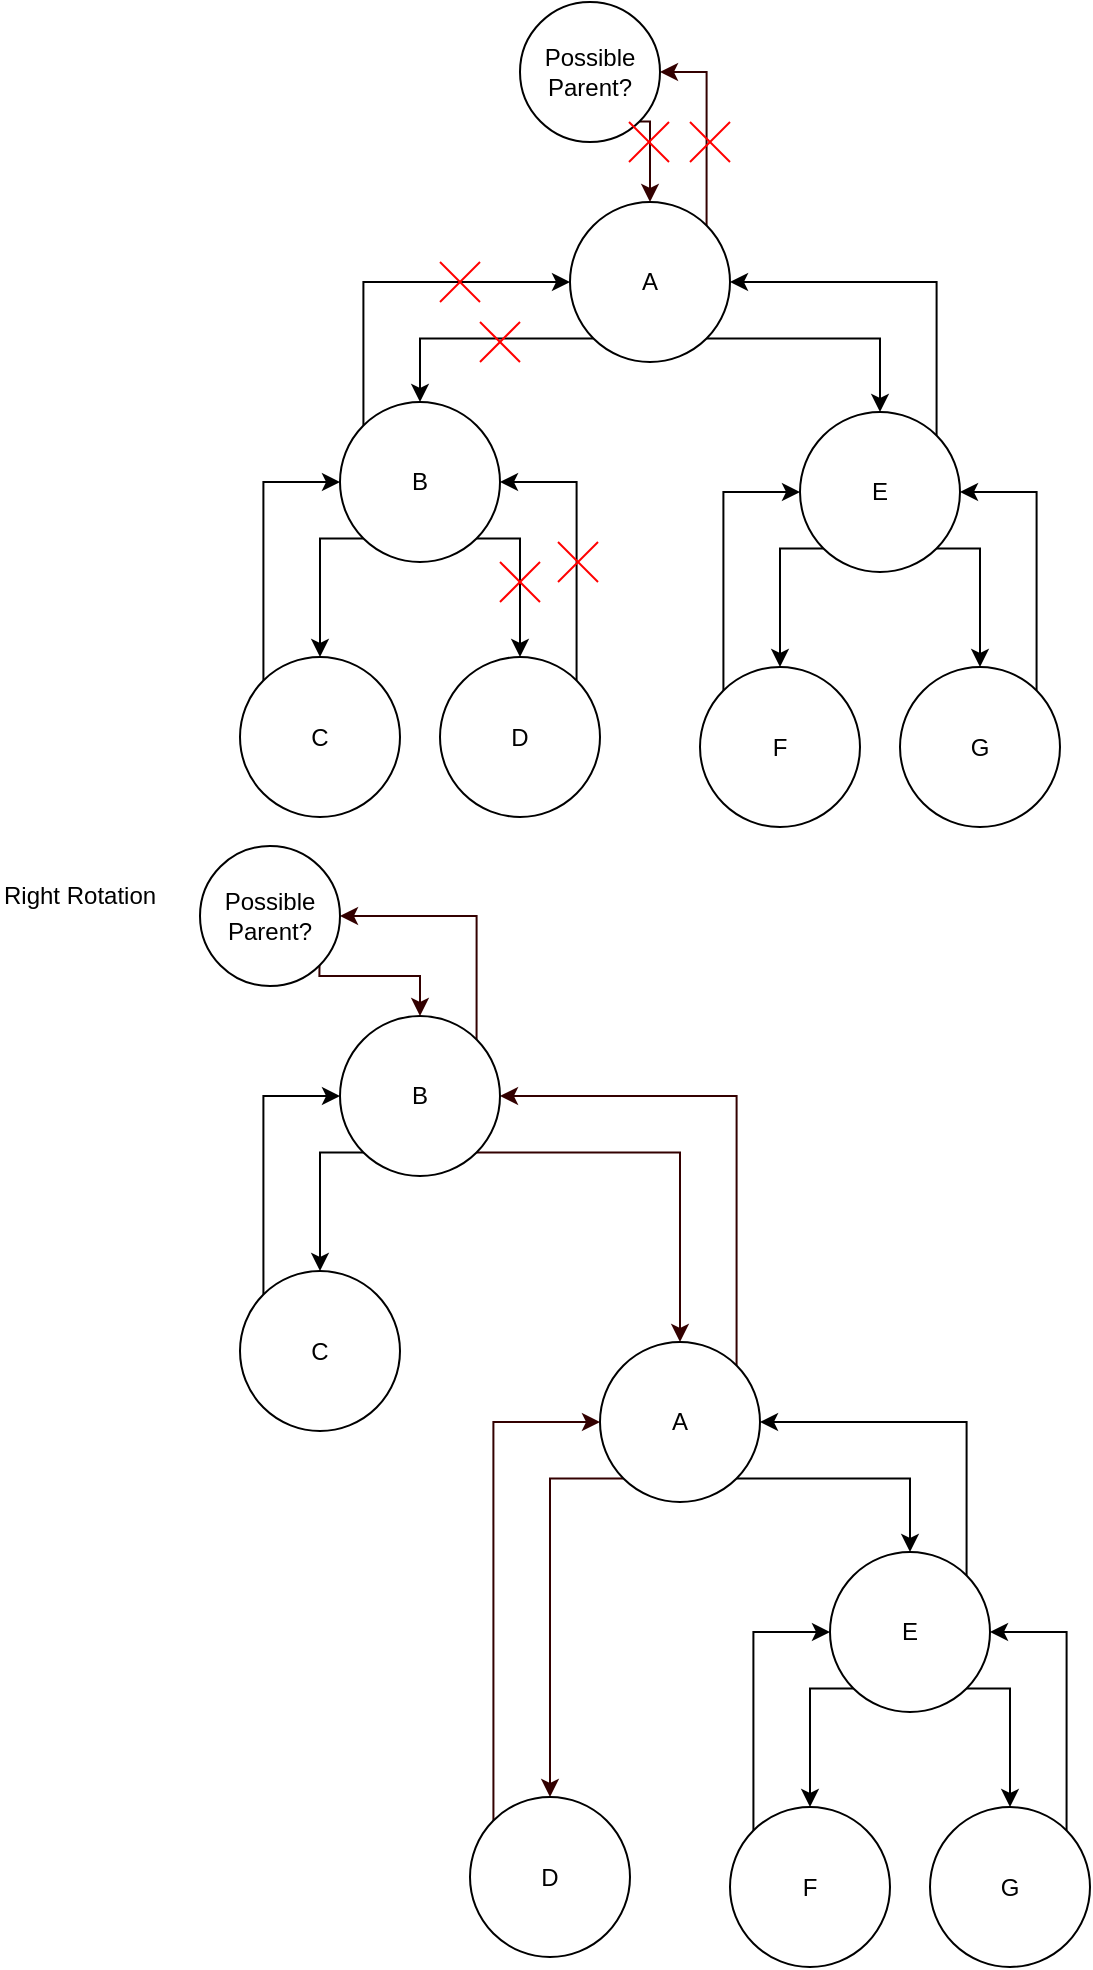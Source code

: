 <mxfile version="11.1.1" type="device"><diagram id="xknLiWps3pTUzkh1x13h" name="Page-1"><mxGraphModel dx="905" dy="673" grid="1" gridSize="10" guides="1" tooltips="1" connect="1" arrows="1" fold="1" page="1" pageScale="1" pageWidth="850" pageHeight="1100" math="0" shadow="0"><root><mxCell id="0"/><mxCell id="1" parent="0"/><mxCell id="N-n6vxoFDRAWtT88KYpM-11" style="edgeStyle=orthogonalEdgeStyle;rounded=0;orthogonalLoop=1;jettySize=auto;html=1;exitX=0;exitY=1;exitDx=0;exitDy=0;entryX=0.5;entryY=0;entryDx=0;entryDy=0;" edge="1" parent="1" source="N-n6vxoFDRAWtT88KYpM-1" target="N-n6vxoFDRAWtT88KYpM-2"><mxGeometry relative="1" as="geometry"/></mxCell><mxCell id="N-n6vxoFDRAWtT88KYpM-12" style="edgeStyle=orthogonalEdgeStyle;rounded=0;orthogonalLoop=1;jettySize=auto;html=1;exitX=1;exitY=1;exitDx=0;exitDy=0;entryX=0.5;entryY=0;entryDx=0;entryDy=0;" edge="1" parent="1" source="N-n6vxoFDRAWtT88KYpM-1" target="N-n6vxoFDRAWtT88KYpM-8"><mxGeometry relative="1" as="geometry"/></mxCell><mxCell id="N-n6vxoFDRAWtT88KYpM-41" style="edgeStyle=orthogonalEdgeStyle;rounded=0;orthogonalLoop=1;jettySize=auto;html=1;exitX=1;exitY=0;exitDx=0;exitDy=0;entryX=1;entryY=0.5;entryDx=0;entryDy=0;strokeColor=#330000;" edge="1" parent="1" source="N-n6vxoFDRAWtT88KYpM-1" target="N-n6vxoFDRAWtT88KYpM-39"><mxGeometry relative="1" as="geometry"/></mxCell><mxCell id="N-n6vxoFDRAWtT88KYpM-1" value="A" style="ellipse;whiteSpace=wrap;html=1;aspect=fixed;" vertex="1" parent="1"><mxGeometry x="385" y="210" width="80" height="80" as="geometry"/></mxCell><mxCell id="N-n6vxoFDRAWtT88KYpM-13" style="edgeStyle=orthogonalEdgeStyle;rounded=0;orthogonalLoop=1;jettySize=auto;html=1;exitX=1;exitY=1;exitDx=0;exitDy=0;entryX=0.5;entryY=0;entryDx=0;entryDy=0;" edge="1" parent="1" source="N-n6vxoFDRAWtT88KYpM-2" target="N-n6vxoFDRAWtT88KYpM-3"><mxGeometry relative="1" as="geometry"><Array as="points"><mxPoint x="360" y="378"/></Array></mxGeometry></mxCell><mxCell id="N-n6vxoFDRAWtT88KYpM-14" style="edgeStyle=orthogonalEdgeStyle;rounded=0;orthogonalLoop=1;jettySize=auto;html=1;exitX=0;exitY=1;exitDx=0;exitDy=0;entryX=0.5;entryY=0;entryDx=0;entryDy=0;" edge="1" parent="1" source="N-n6vxoFDRAWtT88KYpM-2" target="N-n6vxoFDRAWtT88KYpM-4"><mxGeometry relative="1" as="geometry"><Array as="points"><mxPoint x="260" y="378"/></Array></mxGeometry></mxCell><mxCell id="N-n6vxoFDRAWtT88KYpM-21" style="edgeStyle=orthogonalEdgeStyle;rounded=0;orthogonalLoop=1;jettySize=auto;html=1;exitX=0;exitY=0;exitDx=0;exitDy=0;entryX=0;entryY=0.5;entryDx=0;entryDy=0;" edge="1" parent="1" source="N-n6vxoFDRAWtT88KYpM-2" target="N-n6vxoFDRAWtT88KYpM-1"><mxGeometry relative="1" as="geometry"><Array as="points"><mxPoint x="282" y="250"/></Array></mxGeometry></mxCell><mxCell id="N-n6vxoFDRAWtT88KYpM-2" value="B" style="ellipse;whiteSpace=wrap;html=1;aspect=fixed;" vertex="1" parent="1"><mxGeometry x="270" y="310" width="80" height="80" as="geometry"/></mxCell><mxCell id="N-n6vxoFDRAWtT88KYpM-19" style="edgeStyle=orthogonalEdgeStyle;rounded=0;orthogonalLoop=1;jettySize=auto;html=1;exitX=1;exitY=0;exitDx=0;exitDy=0;entryX=1;entryY=0.5;entryDx=0;entryDy=0;" edge="1" parent="1" source="N-n6vxoFDRAWtT88KYpM-3" target="N-n6vxoFDRAWtT88KYpM-2"><mxGeometry relative="1" as="geometry"/></mxCell><mxCell id="N-n6vxoFDRAWtT88KYpM-3" value="D" style="ellipse;whiteSpace=wrap;html=1;aspect=fixed;" vertex="1" parent="1"><mxGeometry x="320" y="437.5" width="80" height="80" as="geometry"/></mxCell><mxCell id="N-n6vxoFDRAWtT88KYpM-20" style="edgeStyle=orthogonalEdgeStyle;rounded=0;orthogonalLoop=1;jettySize=auto;html=1;exitX=0;exitY=0;exitDx=0;exitDy=0;entryX=0;entryY=0.5;entryDx=0;entryDy=0;" edge="1" parent="1" source="N-n6vxoFDRAWtT88KYpM-4" target="N-n6vxoFDRAWtT88KYpM-2"><mxGeometry relative="1" as="geometry"/></mxCell><mxCell id="N-n6vxoFDRAWtT88KYpM-4" value="C" style="ellipse;whiteSpace=wrap;html=1;aspect=fixed;" vertex="1" parent="1"><mxGeometry x="220" y="437.5" width="80" height="80" as="geometry"/></mxCell><mxCell id="N-n6vxoFDRAWtT88KYpM-15" style="edgeStyle=orthogonalEdgeStyle;rounded=0;orthogonalLoop=1;jettySize=auto;html=1;exitX=0;exitY=1;exitDx=0;exitDy=0;entryX=0.5;entryY=0;entryDx=0;entryDy=0;" edge="1" parent="1" source="N-n6vxoFDRAWtT88KYpM-8" target="N-n6vxoFDRAWtT88KYpM-10"><mxGeometry relative="1" as="geometry"><Array as="points"><mxPoint x="490" y="383"/></Array></mxGeometry></mxCell><mxCell id="N-n6vxoFDRAWtT88KYpM-16" style="edgeStyle=orthogonalEdgeStyle;rounded=0;orthogonalLoop=1;jettySize=auto;html=1;exitX=1;exitY=1;exitDx=0;exitDy=0;entryX=0.5;entryY=0;entryDx=0;entryDy=0;" edge="1" parent="1" source="N-n6vxoFDRAWtT88KYpM-8" target="N-n6vxoFDRAWtT88KYpM-9"><mxGeometry relative="1" as="geometry"><Array as="points"><mxPoint x="590" y="383"/></Array></mxGeometry></mxCell><mxCell id="N-n6vxoFDRAWtT88KYpM-22" style="edgeStyle=orthogonalEdgeStyle;rounded=0;orthogonalLoop=1;jettySize=auto;html=1;exitX=1;exitY=0;exitDx=0;exitDy=0;entryX=1;entryY=0.5;entryDx=0;entryDy=0;" edge="1" parent="1" source="N-n6vxoFDRAWtT88KYpM-8" target="N-n6vxoFDRAWtT88KYpM-1"><mxGeometry relative="1" as="geometry"><Array as="points"><mxPoint x="568" y="250"/></Array></mxGeometry></mxCell><mxCell id="N-n6vxoFDRAWtT88KYpM-8" value="E" style="ellipse;whiteSpace=wrap;html=1;aspect=fixed;" vertex="1" parent="1"><mxGeometry x="500" y="315" width="80" height="80" as="geometry"/></mxCell><mxCell id="N-n6vxoFDRAWtT88KYpM-17" style="edgeStyle=orthogonalEdgeStyle;rounded=0;orthogonalLoop=1;jettySize=auto;html=1;exitX=1;exitY=0;exitDx=0;exitDy=0;entryX=1;entryY=0.5;entryDx=0;entryDy=0;" edge="1" parent="1" source="N-n6vxoFDRAWtT88KYpM-9" target="N-n6vxoFDRAWtT88KYpM-8"><mxGeometry relative="1" as="geometry"/></mxCell><mxCell id="N-n6vxoFDRAWtT88KYpM-9" value="G" style="ellipse;whiteSpace=wrap;html=1;aspect=fixed;" vertex="1" parent="1"><mxGeometry x="550" y="442.5" width="80" height="80" as="geometry"/></mxCell><mxCell id="N-n6vxoFDRAWtT88KYpM-18" style="edgeStyle=orthogonalEdgeStyle;rounded=0;orthogonalLoop=1;jettySize=auto;html=1;exitX=0;exitY=0;exitDx=0;exitDy=0;entryX=0;entryY=0.5;entryDx=0;entryDy=0;" edge="1" parent="1" source="N-n6vxoFDRAWtT88KYpM-10" target="N-n6vxoFDRAWtT88KYpM-8"><mxGeometry relative="1" as="geometry"/></mxCell><mxCell id="N-n6vxoFDRAWtT88KYpM-10" value="F" style="ellipse;whiteSpace=wrap;html=1;aspect=fixed;" vertex="1" parent="1"><mxGeometry x="450" y="442.5" width="80" height="80" as="geometry"/></mxCell><mxCell id="N-n6vxoFDRAWtT88KYpM-23" value="Right Rotation" style="text;html=1;resizable=0;points=[];autosize=1;align=left;verticalAlign=top;spacingTop=-4;" vertex="1" parent="1"><mxGeometry x="100" y="547" width="90" height="20" as="geometry"/></mxCell><mxCell id="N-n6vxoFDRAWtT88KYpM-26" value="" style="group" vertex="1" connectable="0" parent="1"><mxGeometry x="379" y="380" width="20" height="20" as="geometry"/></mxCell><mxCell id="N-n6vxoFDRAWtT88KYpM-24" value="" style="endArrow=none;html=1;fillColor=#f8cecc;strokeColor=#FF0000;" edge="1" parent="N-n6vxoFDRAWtT88KYpM-26"><mxGeometry width="50" height="50" relative="1" as="geometry"><mxPoint x="20" as="sourcePoint"/><mxPoint y="20" as="targetPoint"/></mxGeometry></mxCell><mxCell id="N-n6vxoFDRAWtT88KYpM-25" value="" style="endArrow=none;html=1;fillColor=#f8cecc;strokeColor=#FF0000;" edge="1" parent="N-n6vxoFDRAWtT88KYpM-26"><mxGeometry width="50" height="50" relative="1" as="geometry"><mxPoint as="sourcePoint"/><mxPoint x="20" y="20" as="targetPoint"/><Array as="points"/></mxGeometry></mxCell><mxCell id="N-n6vxoFDRAWtT88KYpM-27" value="" style="group" vertex="1" connectable="0" parent="1"><mxGeometry x="350" y="390" width="20" height="20" as="geometry"/></mxCell><mxCell id="N-n6vxoFDRAWtT88KYpM-28" value="" style="endArrow=none;html=1;fillColor=#f8cecc;strokeColor=#FF0000;" edge="1" parent="N-n6vxoFDRAWtT88KYpM-27"><mxGeometry width="50" height="50" relative="1" as="geometry"><mxPoint x="20" as="sourcePoint"/><mxPoint y="20" as="targetPoint"/></mxGeometry></mxCell><mxCell id="N-n6vxoFDRAWtT88KYpM-29" value="" style="endArrow=none;html=1;fillColor=#f8cecc;strokeColor=#FF0000;" edge="1" parent="N-n6vxoFDRAWtT88KYpM-27"><mxGeometry width="50" height="50" relative="1" as="geometry"><mxPoint as="sourcePoint"/><mxPoint x="20" y="20" as="targetPoint"/><Array as="points"/></mxGeometry></mxCell><mxCell id="N-n6vxoFDRAWtT88KYpM-30" value="" style="group" vertex="1" connectable="0" parent="1"><mxGeometry x="340" y="270" width="20" height="20" as="geometry"/></mxCell><mxCell id="N-n6vxoFDRAWtT88KYpM-31" value="" style="endArrow=none;html=1;fillColor=#f8cecc;strokeColor=#FF0000;" edge="1" parent="N-n6vxoFDRAWtT88KYpM-30"><mxGeometry width="50" height="50" relative="1" as="geometry"><mxPoint x="20" as="sourcePoint"/><mxPoint y="20" as="targetPoint"/></mxGeometry></mxCell><mxCell id="N-n6vxoFDRAWtT88KYpM-32" value="" style="endArrow=none;html=1;fillColor=#f8cecc;strokeColor=#FF0000;" edge="1" parent="N-n6vxoFDRAWtT88KYpM-30"><mxGeometry width="50" height="50" relative="1" as="geometry"><mxPoint as="sourcePoint"/><mxPoint x="20" y="20" as="targetPoint"/><Array as="points"/></mxGeometry></mxCell><mxCell id="N-n6vxoFDRAWtT88KYpM-36" value="" style="group" vertex="1" connectable="0" parent="1"><mxGeometry x="320" y="240" width="20" height="20" as="geometry"/></mxCell><mxCell id="N-n6vxoFDRAWtT88KYpM-37" value="" style="endArrow=none;html=1;fillColor=#f8cecc;strokeColor=#FF0000;" edge="1" parent="N-n6vxoFDRAWtT88KYpM-36"><mxGeometry width="50" height="50" relative="1" as="geometry"><mxPoint x="20" as="sourcePoint"/><mxPoint y="20" as="targetPoint"/></mxGeometry></mxCell><mxCell id="N-n6vxoFDRAWtT88KYpM-38" value="" style="endArrow=none;html=1;fillColor=#f8cecc;strokeColor=#FF0000;" edge="1" parent="N-n6vxoFDRAWtT88KYpM-36"><mxGeometry width="50" height="50" relative="1" as="geometry"><mxPoint as="sourcePoint"/><mxPoint x="20" y="20" as="targetPoint"/><Array as="points"/></mxGeometry></mxCell><mxCell id="N-n6vxoFDRAWtT88KYpM-42" style="edgeStyle=orthogonalEdgeStyle;rounded=0;orthogonalLoop=1;jettySize=auto;html=1;exitX=1;exitY=1;exitDx=0;exitDy=0;entryX=0.5;entryY=0;entryDx=0;entryDy=0;strokeColor=#330000;" edge="1" parent="1" source="N-n6vxoFDRAWtT88KYpM-39" target="N-n6vxoFDRAWtT88KYpM-1"><mxGeometry relative="1" as="geometry"><Array as="points"><mxPoint x="425" y="170"/></Array></mxGeometry></mxCell><mxCell id="N-n6vxoFDRAWtT88KYpM-39" value="Possible Parent?" style="ellipse;whiteSpace=wrap;html=1;aspect=fixed;" vertex="1" parent="1"><mxGeometry x="360" y="110" width="70" height="70" as="geometry"/></mxCell><mxCell id="N-n6vxoFDRAWtT88KYpM-43" value="" style="group" vertex="1" connectable="0" parent="1"><mxGeometry x="445" y="170" width="20" height="20" as="geometry"/></mxCell><mxCell id="N-n6vxoFDRAWtT88KYpM-44" value="" style="endArrow=none;html=1;fillColor=#f8cecc;strokeColor=#FF0000;" edge="1" parent="N-n6vxoFDRAWtT88KYpM-43"><mxGeometry width="50" height="50" relative="1" as="geometry"><mxPoint x="20" as="sourcePoint"/><mxPoint y="20" as="targetPoint"/></mxGeometry></mxCell><mxCell id="N-n6vxoFDRAWtT88KYpM-45" value="" style="endArrow=none;html=1;fillColor=#f8cecc;strokeColor=#FF0000;" edge="1" parent="N-n6vxoFDRAWtT88KYpM-43"><mxGeometry width="50" height="50" relative="1" as="geometry"><mxPoint as="sourcePoint"/><mxPoint x="20" y="20" as="targetPoint"/><Array as="points"/></mxGeometry></mxCell><mxCell id="N-n6vxoFDRAWtT88KYpM-46" value="" style="group" vertex="1" connectable="0" parent="1"><mxGeometry x="414.5" y="170" width="20" height="20" as="geometry"/></mxCell><mxCell id="N-n6vxoFDRAWtT88KYpM-47" value="" style="endArrow=none;html=1;fillColor=#f8cecc;strokeColor=#FF0000;" edge="1" parent="N-n6vxoFDRAWtT88KYpM-46"><mxGeometry width="50" height="50" relative="1" as="geometry"><mxPoint x="20" as="sourcePoint"/><mxPoint y="20" as="targetPoint"/></mxGeometry></mxCell><mxCell id="N-n6vxoFDRAWtT88KYpM-48" value="" style="endArrow=none;html=1;fillColor=#f8cecc;strokeColor=#FF0000;" edge="1" parent="N-n6vxoFDRAWtT88KYpM-46"><mxGeometry width="50" height="50" relative="1" as="geometry"><mxPoint as="sourcePoint"/><mxPoint x="20" y="20" as="targetPoint"/><Array as="points"/></mxGeometry></mxCell><mxCell id="N-n6vxoFDRAWtT88KYpM-50" style="edgeStyle=orthogonalEdgeStyle;rounded=0;orthogonalLoop=1;jettySize=auto;html=1;exitX=1;exitY=1;exitDx=0;exitDy=0;entryX=0.5;entryY=0;entryDx=0;entryDy=0;" edge="1" parent="1" source="N-n6vxoFDRAWtT88KYpM-52" target="N-n6vxoFDRAWtT88KYpM-64"><mxGeometry relative="1" as="geometry"/></mxCell><mxCell id="N-n6vxoFDRAWtT88KYpM-90" style="edgeStyle=orthogonalEdgeStyle;rounded=0;orthogonalLoop=1;jettySize=auto;html=1;exitX=0;exitY=1;exitDx=0;exitDy=0;entryX=0.5;entryY=0;entryDx=0;entryDy=0;strokeColor=#330000;" edge="1" parent="1" source="N-n6vxoFDRAWtT88KYpM-52" target="N-n6vxoFDRAWtT88KYpM-58"><mxGeometry relative="1" as="geometry"><Array as="points"><mxPoint x="375" y="849"/></Array></mxGeometry></mxCell><mxCell id="N-n6vxoFDRAWtT88KYpM-93" style="edgeStyle=orthogonalEdgeStyle;rounded=0;orthogonalLoop=1;jettySize=auto;html=1;exitX=1;exitY=0;exitDx=0;exitDy=0;entryX=1;entryY=0.5;entryDx=0;entryDy=0;strokeColor=#330000;" edge="1" parent="1" source="N-n6vxoFDRAWtT88KYpM-52" target="N-n6vxoFDRAWtT88KYpM-56"><mxGeometry relative="1" as="geometry"><Array as="points"><mxPoint x="468" y="657"/></Array></mxGeometry></mxCell><mxCell id="N-n6vxoFDRAWtT88KYpM-52" value="A" style="ellipse;whiteSpace=wrap;html=1;aspect=fixed;" vertex="1" parent="1"><mxGeometry x="400" y="780" width="80" height="80" as="geometry"/></mxCell><mxCell id="N-n6vxoFDRAWtT88KYpM-54" style="edgeStyle=orthogonalEdgeStyle;rounded=0;orthogonalLoop=1;jettySize=auto;html=1;exitX=0;exitY=1;exitDx=0;exitDy=0;entryX=0.5;entryY=0;entryDx=0;entryDy=0;" edge="1" parent="1" source="N-n6vxoFDRAWtT88KYpM-56" target="N-n6vxoFDRAWtT88KYpM-60"><mxGeometry relative="1" as="geometry"><Array as="points"><mxPoint x="260" y="685"/></Array></mxGeometry></mxCell><mxCell id="N-n6vxoFDRAWtT88KYpM-92" style="edgeStyle=orthogonalEdgeStyle;rounded=0;orthogonalLoop=1;jettySize=auto;html=1;exitX=1;exitY=1;exitDx=0;exitDy=0;entryX=0.5;entryY=0;entryDx=0;entryDy=0;strokeColor=#330000;" edge="1" parent="1" source="N-n6vxoFDRAWtT88KYpM-56" target="N-n6vxoFDRAWtT88KYpM-52"><mxGeometry relative="1" as="geometry"/></mxCell><mxCell id="N-n6vxoFDRAWtT88KYpM-95" style="edgeStyle=orthogonalEdgeStyle;rounded=0;orthogonalLoop=1;jettySize=auto;html=1;exitX=1;exitY=0;exitDx=0;exitDy=0;entryX=1;entryY=0.5;entryDx=0;entryDy=0;strokeColor=#330000;" edge="1" parent="1" source="N-n6vxoFDRAWtT88KYpM-56" target="N-n6vxoFDRAWtT88KYpM-82"><mxGeometry relative="1" as="geometry"/></mxCell><mxCell id="N-n6vxoFDRAWtT88KYpM-56" value="B" style="ellipse;whiteSpace=wrap;html=1;aspect=fixed;" vertex="1" parent="1"><mxGeometry x="270" y="617" width="80" height="80" as="geometry"/></mxCell><mxCell id="N-n6vxoFDRAWtT88KYpM-91" style="edgeStyle=orthogonalEdgeStyle;rounded=0;orthogonalLoop=1;jettySize=auto;html=1;exitX=0;exitY=0;exitDx=0;exitDy=0;entryX=0;entryY=0.5;entryDx=0;entryDy=0;strokeColor=#330000;" edge="1" parent="1" source="N-n6vxoFDRAWtT88KYpM-58" target="N-n6vxoFDRAWtT88KYpM-52"><mxGeometry relative="1" as="geometry"/></mxCell><mxCell id="N-n6vxoFDRAWtT88KYpM-58" value="D" style="ellipse;whiteSpace=wrap;html=1;aspect=fixed;" vertex="1" parent="1"><mxGeometry x="335" y="1007.5" width="80" height="80" as="geometry"/></mxCell><mxCell id="N-n6vxoFDRAWtT88KYpM-59" style="edgeStyle=orthogonalEdgeStyle;rounded=0;orthogonalLoop=1;jettySize=auto;html=1;exitX=0;exitY=0;exitDx=0;exitDy=0;entryX=0;entryY=0.5;entryDx=0;entryDy=0;" edge="1" parent="1" source="N-n6vxoFDRAWtT88KYpM-60" target="N-n6vxoFDRAWtT88KYpM-56"><mxGeometry relative="1" as="geometry"/></mxCell><mxCell id="N-n6vxoFDRAWtT88KYpM-60" value="C" style="ellipse;whiteSpace=wrap;html=1;aspect=fixed;" vertex="1" parent="1"><mxGeometry x="220" y="744.5" width="80" height="80" as="geometry"/></mxCell><mxCell id="N-n6vxoFDRAWtT88KYpM-61" style="edgeStyle=orthogonalEdgeStyle;rounded=0;orthogonalLoop=1;jettySize=auto;html=1;exitX=0;exitY=1;exitDx=0;exitDy=0;entryX=0.5;entryY=0;entryDx=0;entryDy=0;" edge="1" parent="1" source="N-n6vxoFDRAWtT88KYpM-64" target="N-n6vxoFDRAWtT88KYpM-68"><mxGeometry relative="1" as="geometry"><Array as="points"><mxPoint x="505" y="953"/></Array></mxGeometry></mxCell><mxCell id="N-n6vxoFDRAWtT88KYpM-62" style="edgeStyle=orthogonalEdgeStyle;rounded=0;orthogonalLoop=1;jettySize=auto;html=1;exitX=1;exitY=1;exitDx=0;exitDy=0;entryX=0.5;entryY=0;entryDx=0;entryDy=0;" edge="1" parent="1" source="N-n6vxoFDRAWtT88KYpM-64" target="N-n6vxoFDRAWtT88KYpM-66"><mxGeometry relative="1" as="geometry"><Array as="points"><mxPoint x="605" y="953"/></Array></mxGeometry></mxCell><mxCell id="N-n6vxoFDRAWtT88KYpM-63" style="edgeStyle=orthogonalEdgeStyle;rounded=0;orthogonalLoop=1;jettySize=auto;html=1;exitX=1;exitY=0;exitDx=0;exitDy=0;entryX=1;entryY=0.5;entryDx=0;entryDy=0;" edge="1" parent="1" source="N-n6vxoFDRAWtT88KYpM-64" target="N-n6vxoFDRAWtT88KYpM-52"><mxGeometry relative="1" as="geometry"><Array as="points"><mxPoint x="583" y="820"/></Array></mxGeometry></mxCell><mxCell id="N-n6vxoFDRAWtT88KYpM-64" value="E" style="ellipse;whiteSpace=wrap;html=1;aspect=fixed;" vertex="1" parent="1"><mxGeometry x="515" y="885" width="80" height="80" as="geometry"/></mxCell><mxCell id="N-n6vxoFDRAWtT88KYpM-65" style="edgeStyle=orthogonalEdgeStyle;rounded=0;orthogonalLoop=1;jettySize=auto;html=1;exitX=1;exitY=0;exitDx=0;exitDy=0;entryX=1;entryY=0.5;entryDx=0;entryDy=0;" edge="1" parent="1" source="N-n6vxoFDRAWtT88KYpM-66" target="N-n6vxoFDRAWtT88KYpM-64"><mxGeometry relative="1" as="geometry"/></mxCell><mxCell id="N-n6vxoFDRAWtT88KYpM-66" value="G" style="ellipse;whiteSpace=wrap;html=1;aspect=fixed;" vertex="1" parent="1"><mxGeometry x="565" y="1012.5" width="80" height="80" as="geometry"/></mxCell><mxCell id="N-n6vxoFDRAWtT88KYpM-67" style="edgeStyle=orthogonalEdgeStyle;rounded=0;orthogonalLoop=1;jettySize=auto;html=1;exitX=0;exitY=0;exitDx=0;exitDy=0;entryX=0;entryY=0.5;entryDx=0;entryDy=0;" edge="1" parent="1" source="N-n6vxoFDRAWtT88KYpM-68" target="N-n6vxoFDRAWtT88KYpM-64"><mxGeometry relative="1" as="geometry"/></mxCell><mxCell id="N-n6vxoFDRAWtT88KYpM-68" value="F" style="ellipse;whiteSpace=wrap;html=1;aspect=fixed;" vertex="1" parent="1"><mxGeometry x="465" y="1012.5" width="80" height="80" as="geometry"/></mxCell><mxCell id="N-n6vxoFDRAWtT88KYpM-94" style="edgeStyle=orthogonalEdgeStyle;rounded=0;orthogonalLoop=1;jettySize=auto;html=1;exitX=1;exitY=1;exitDx=0;exitDy=0;entryX=0.5;entryY=0;entryDx=0;entryDy=0;strokeColor=#330000;" edge="1" parent="1" source="N-n6vxoFDRAWtT88KYpM-82" target="N-n6vxoFDRAWtT88KYpM-56"><mxGeometry relative="1" as="geometry"><Array as="points"><mxPoint x="260" y="597"/><mxPoint x="310" y="597"/></Array></mxGeometry></mxCell><mxCell id="N-n6vxoFDRAWtT88KYpM-82" value="Possible Parent?" style="ellipse;whiteSpace=wrap;html=1;aspect=fixed;" vertex="1" parent="1"><mxGeometry x="200" y="532" width="70" height="70" as="geometry"/></mxCell></root></mxGraphModel></diagram></mxfile>